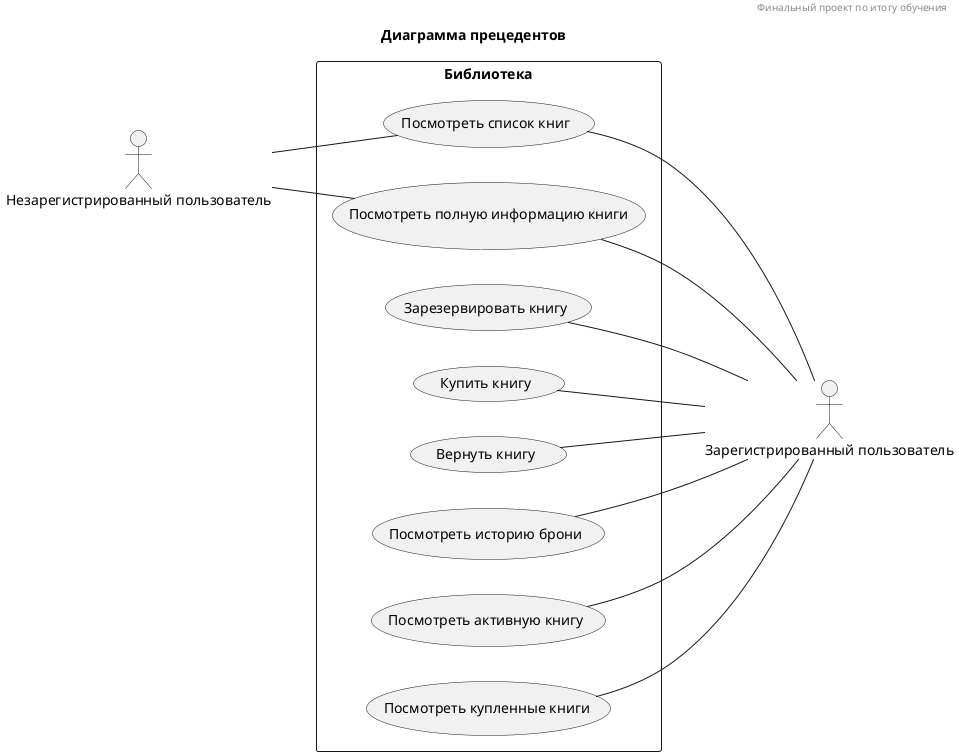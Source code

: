 @startuml

header Финальный проект по итогу обучения
title Диаграмма прецедентов

left to right direction

rectangle "Библиотека" {
  usecase "Посмотреть список книг" as check_books
  usecase "Посмотреть полную информацию книги" as check_book_info
  usecase "Зарезервировать книгу" as book_book
  usecase "Купить книгу" as buy_book
  usecase "Вернуть книгу" as return_book
  usecase "Посмотреть историю брони" as check_booking_history
  usecase "Посмотреть активную книгу" as check_active_book
  usecase "Посмотреть купленные книги" as check_bought_book
}

actor "Зарегистрированный пользователь" as user

check_books -- user
check_book_info -- user
book_book -- user
buy_book -- user
return_book -- user
check_booking_history -- user
check_active_book -- user
check_bought_book -- user

actor "Незарегистрированный пользователь" as unknown_user
unknown_user -- check_books
unknown_user -- check_book_info

@enduml
